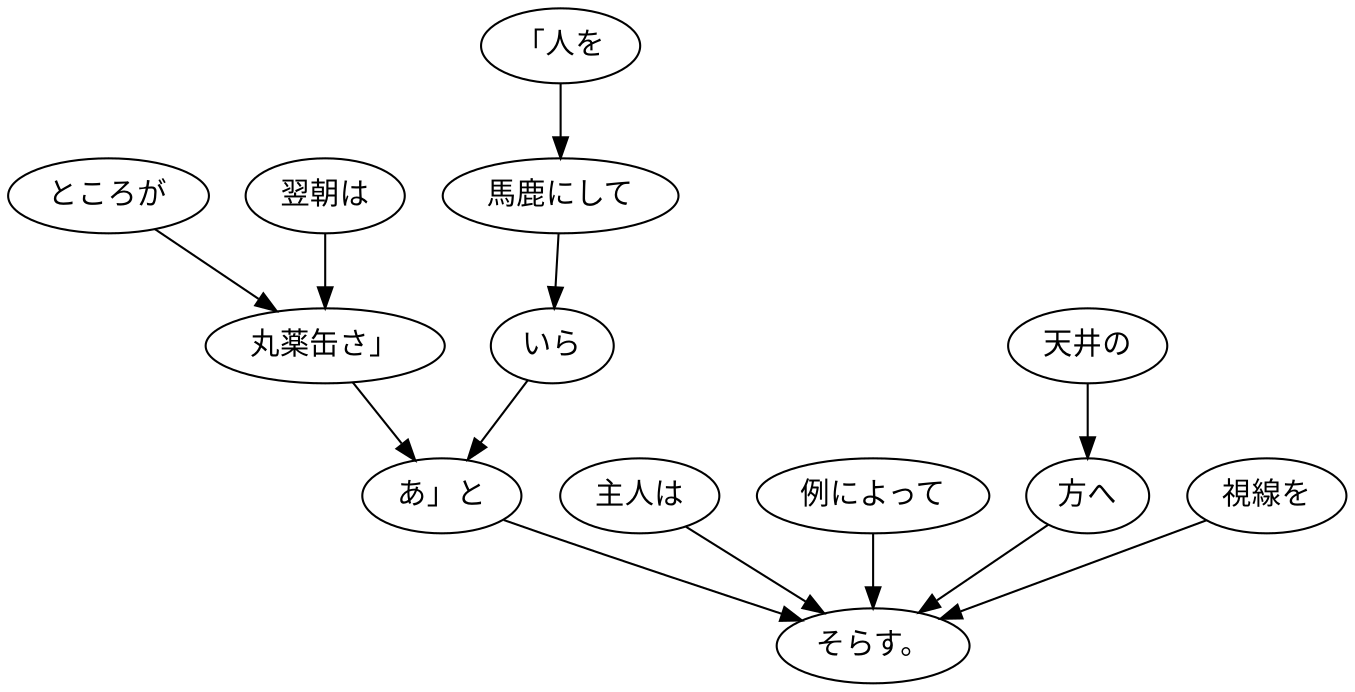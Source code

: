 digraph graph3631 {
	node0 [label="ところが"];
	node1 [label="翌朝は"];
	node2 [label="丸薬缶さ」"];
	node3 [label="「人を"];
	node4 [label="馬鹿にして"];
	node5 [label="いら"];
	node6 [label="あ」と"];
	node7 [label="主人は"];
	node8 [label="例によって"];
	node9 [label="天井の"];
	node10 [label="方へ"];
	node11 [label="視線を"];
	node12 [label="そらす。"];
	node0 -> node2;
	node1 -> node2;
	node2 -> node6;
	node3 -> node4;
	node4 -> node5;
	node5 -> node6;
	node6 -> node12;
	node7 -> node12;
	node8 -> node12;
	node9 -> node10;
	node10 -> node12;
	node11 -> node12;
}
